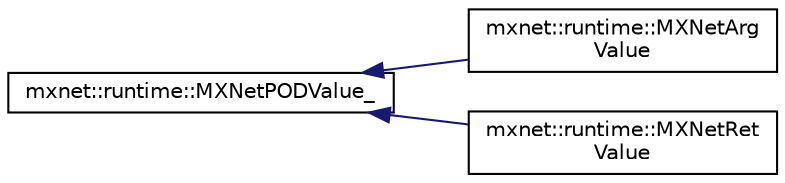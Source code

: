 digraph "Graphical Class Hierarchy"
{
 // LATEX_PDF_SIZE
  edge [fontname="Helvetica",fontsize="10",labelfontname="Helvetica",labelfontsize="10"];
  node [fontname="Helvetica",fontsize="10",shape=record];
  rankdir="LR";
  Node0 [label="mxnet::runtime::MXNetPODValue_",height=0.2,width=0.4,color="black", fillcolor="white", style="filled",URL="$classmxnet_1_1runtime_1_1MXNetPODValue__.html",tooltip="Internal base class to handle conversion to POD values."];
  Node0 -> Node1 [dir="back",color="midnightblue",fontsize="10",style="solid",fontname="Helvetica"];
  Node1 [label="mxnet::runtime::MXNetArg\lValue",height=0.2,width=0.4,color="black", fillcolor="white", style="filled",URL="$classmxnet_1_1runtime_1_1MXNetArgValue.html",tooltip="A single argument value to PackedFunc. Containing both type_code and MXNetValue."];
  Node0 -> Node2 [dir="back",color="midnightblue",fontsize="10",style="solid",fontname="Helvetica"];
  Node2 [label="mxnet::runtime::MXNetRet\lValue",height=0.2,width=0.4,color="black", fillcolor="white", style="filled",URL="$classmxnet_1_1runtime_1_1MXNetRetValue.html",tooltip="Return Value container, Unlike MXNetArgValue, which only holds reference and do not delete the underl..."];
}
